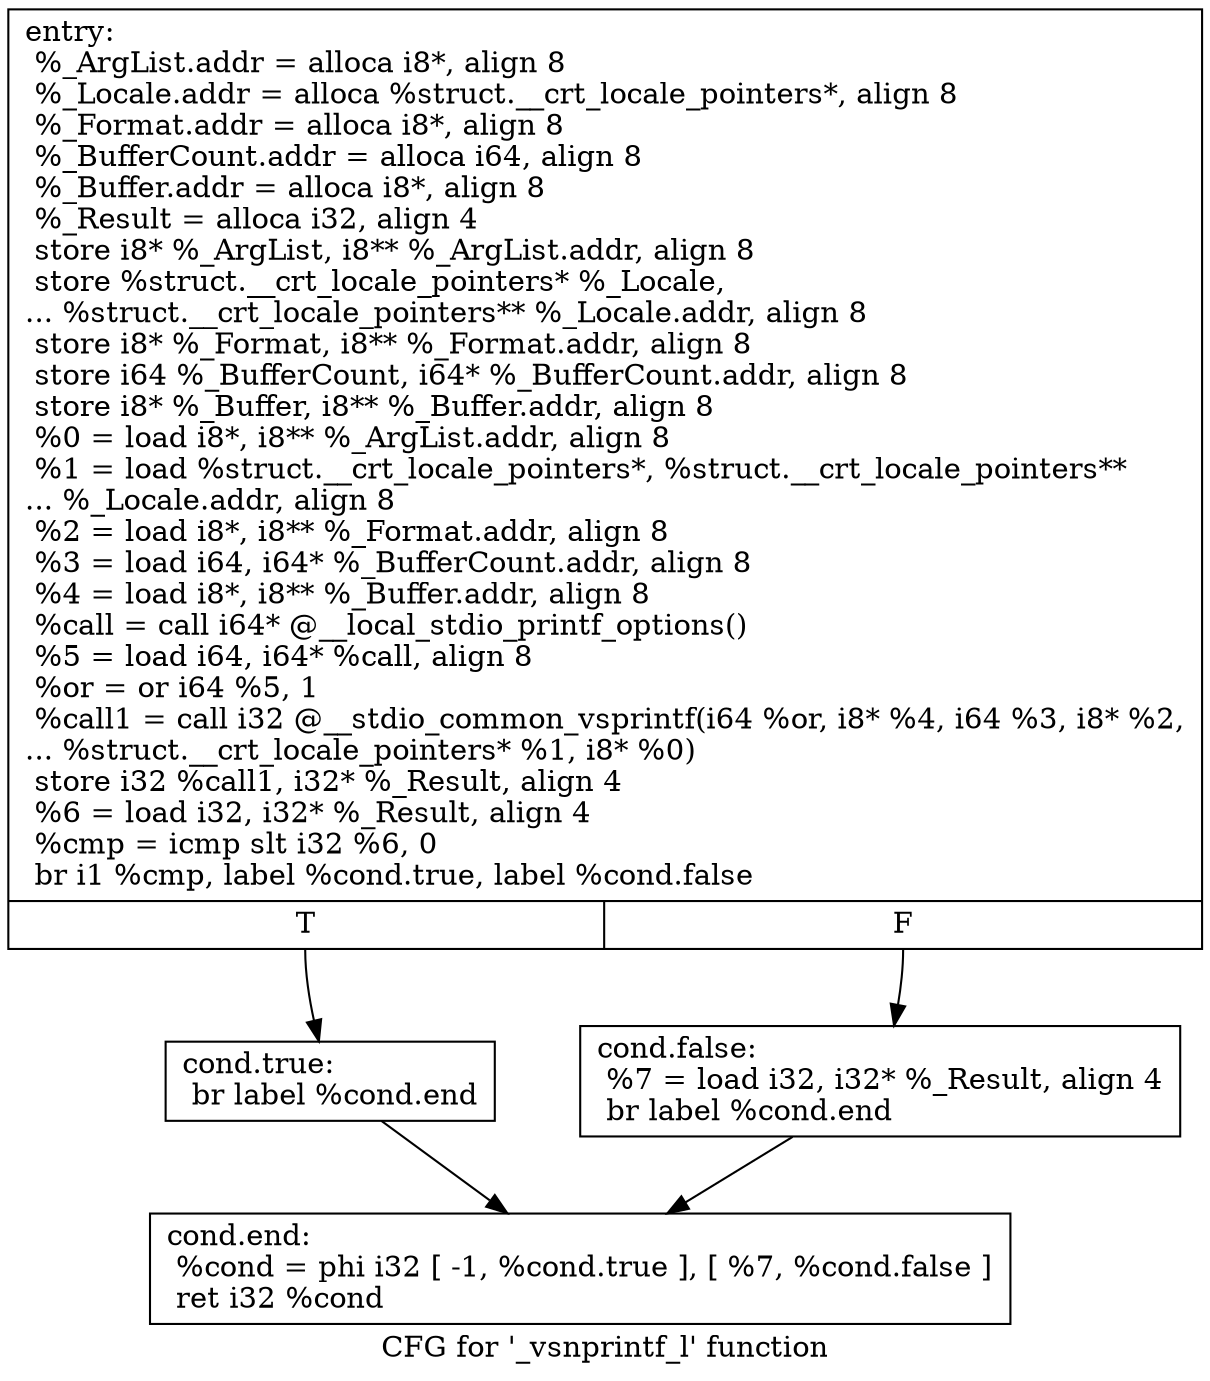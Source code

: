 digraph "CFG for '_vsnprintf_l' function" {
	label="CFG for '_vsnprintf_l' function";

	Node0xab8230 [shape=record,label="{entry:\l  %_ArgList.addr = alloca i8*, align 8\l  %_Locale.addr = alloca %struct.__crt_locale_pointers*, align 8\l  %_Format.addr = alloca i8*, align 8\l  %_BufferCount.addr = alloca i64, align 8\l  %_Buffer.addr = alloca i8*, align 8\l  %_Result = alloca i32, align 4\l  store i8* %_ArgList, i8** %_ArgList.addr, align 8\l  store %struct.__crt_locale_pointers* %_Locale,\l... %struct.__crt_locale_pointers** %_Locale.addr, align 8\l  store i8* %_Format, i8** %_Format.addr, align 8\l  store i64 %_BufferCount, i64* %_BufferCount.addr, align 8\l  store i8* %_Buffer, i8** %_Buffer.addr, align 8\l  %0 = load i8*, i8** %_ArgList.addr, align 8\l  %1 = load %struct.__crt_locale_pointers*, %struct.__crt_locale_pointers**\l... %_Locale.addr, align 8\l  %2 = load i8*, i8** %_Format.addr, align 8\l  %3 = load i64, i64* %_BufferCount.addr, align 8\l  %4 = load i8*, i8** %_Buffer.addr, align 8\l  %call = call i64* @__local_stdio_printf_options()\l  %5 = load i64, i64* %call, align 8\l  %or = or i64 %5, 1\l  %call1 = call i32 @__stdio_common_vsprintf(i64 %or, i8* %4, i64 %3, i8* %2,\l... %struct.__crt_locale_pointers* %1, i8* %0)\l  store i32 %call1, i32* %_Result, align 4\l  %6 = load i32, i32* %_Result, align 4\l  %cmp = icmp slt i32 %6, 0\l  br i1 %cmp, label %cond.true, label %cond.false\l|{<s0>T|<s1>F}}"];
	Node0xab8230:s0 -> Node0xab95d0;
	Node0xab8230:s1 -> Node0xab9680;
	Node0xab95d0 [shape=record,label="{cond.true:                                        \l  br label %cond.end\l}"];
	Node0xab95d0 -> Node0xab97f0;
	Node0xab9680 [shape=record,label="{cond.false:                                       \l  %7 = load i32, i32* %_Result, align 4\l  br label %cond.end\l}"];
	Node0xab9680 -> Node0xab97f0;
	Node0xab97f0 [shape=record,label="{cond.end:                                         \l  %cond = phi i32 [ -1, %cond.true ], [ %7, %cond.false ]\l  ret i32 %cond\l}"];
}
